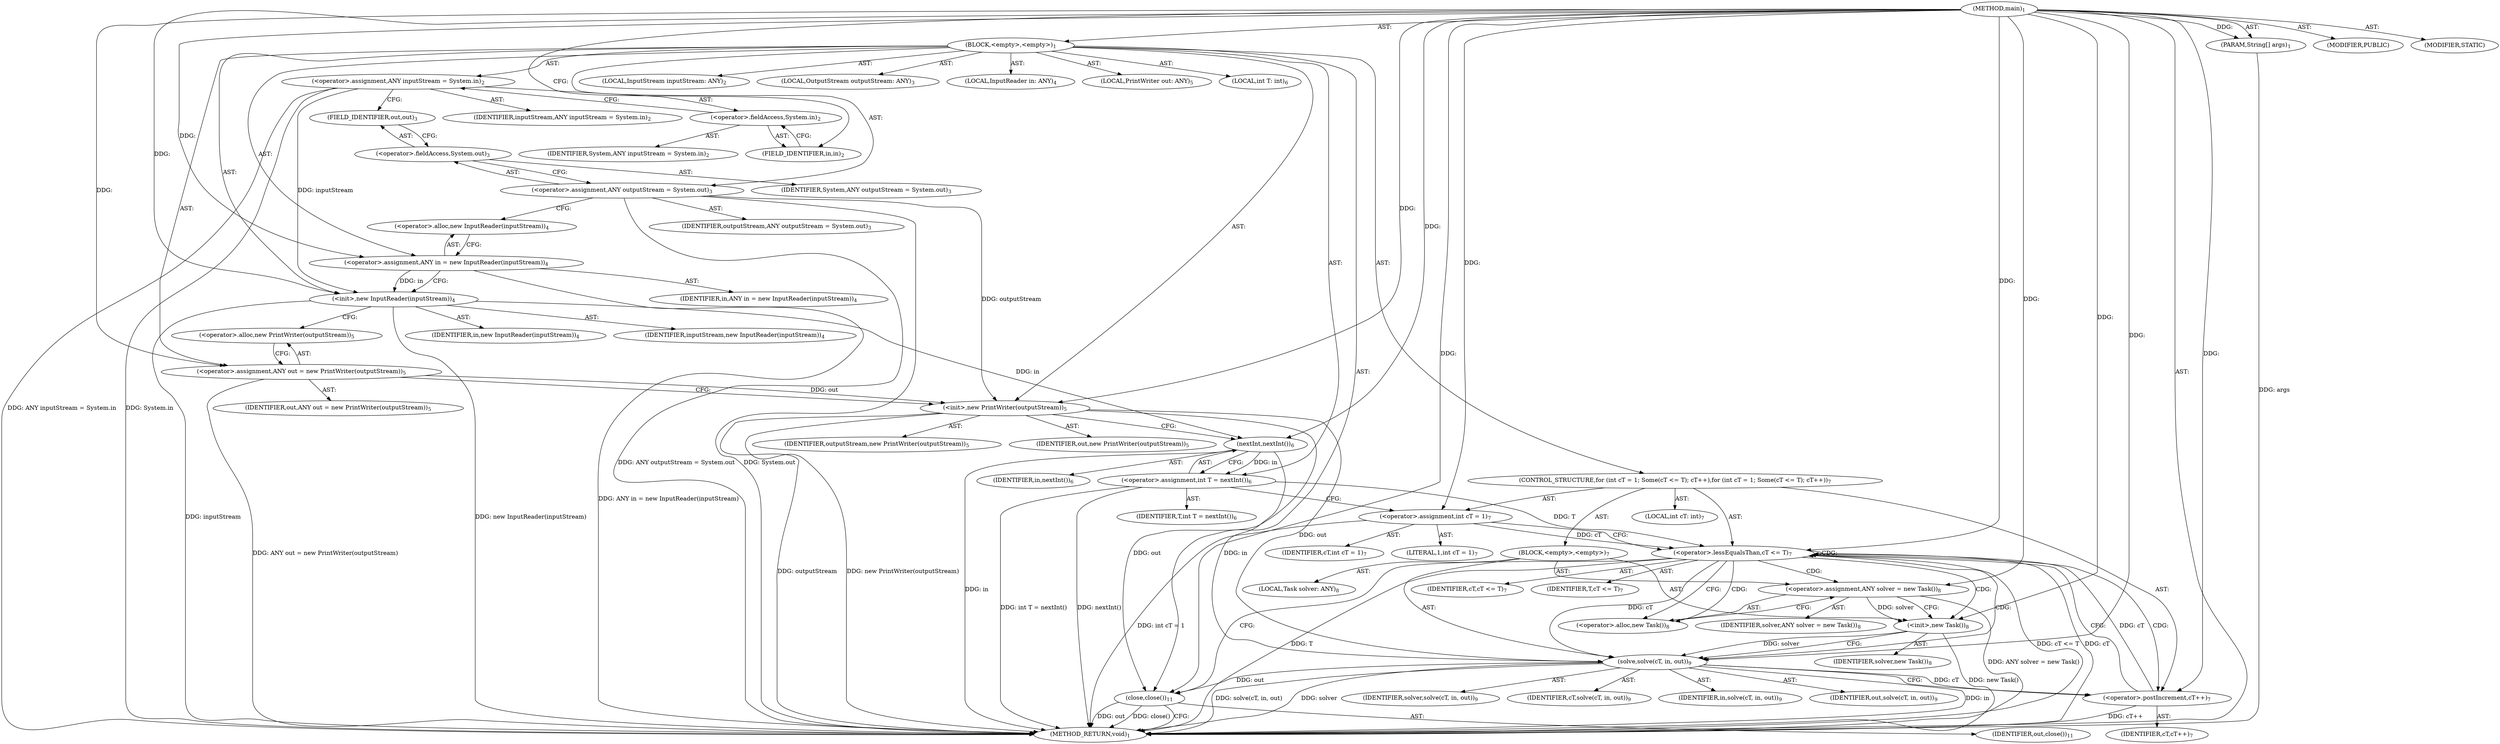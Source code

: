 digraph "main" {  
"23" [label = <(METHOD,main)<SUB>1</SUB>> ]
"24" [label = <(PARAM,String[] args)<SUB>1</SUB>> ]
"25" [label = <(BLOCK,&lt;empty&gt;,&lt;empty&gt;)<SUB>1</SUB>> ]
"26" [label = <(LOCAL,InputStream inputStream: ANY)<SUB>2</SUB>> ]
"27" [label = <(&lt;operator&gt;.assignment,ANY inputStream = System.in)<SUB>2</SUB>> ]
"28" [label = <(IDENTIFIER,inputStream,ANY inputStream = System.in)<SUB>2</SUB>> ]
"29" [label = <(&lt;operator&gt;.fieldAccess,System.in)<SUB>2</SUB>> ]
"30" [label = <(IDENTIFIER,System,ANY inputStream = System.in)<SUB>2</SUB>> ]
"31" [label = <(FIELD_IDENTIFIER,in,in)<SUB>2</SUB>> ]
"32" [label = <(LOCAL,OutputStream outputStream: ANY)<SUB>3</SUB>> ]
"33" [label = <(&lt;operator&gt;.assignment,ANY outputStream = System.out)<SUB>3</SUB>> ]
"34" [label = <(IDENTIFIER,outputStream,ANY outputStream = System.out)<SUB>3</SUB>> ]
"35" [label = <(&lt;operator&gt;.fieldAccess,System.out)<SUB>3</SUB>> ]
"36" [label = <(IDENTIFIER,System,ANY outputStream = System.out)<SUB>3</SUB>> ]
"37" [label = <(FIELD_IDENTIFIER,out,out)<SUB>3</SUB>> ]
"4" [label = <(LOCAL,InputReader in: ANY)<SUB>4</SUB>> ]
"38" [label = <(&lt;operator&gt;.assignment,ANY in = new InputReader(inputStream))<SUB>4</SUB>> ]
"39" [label = <(IDENTIFIER,in,ANY in = new InputReader(inputStream))<SUB>4</SUB>> ]
"40" [label = <(&lt;operator&gt;.alloc,new InputReader(inputStream))<SUB>4</SUB>> ]
"41" [label = <(&lt;init&gt;,new InputReader(inputStream))<SUB>4</SUB>> ]
"3" [label = <(IDENTIFIER,in,new InputReader(inputStream))<SUB>4</SUB>> ]
"42" [label = <(IDENTIFIER,inputStream,new InputReader(inputStream))<SUB>4</SUB>> ]
"6" [label = <(LOCAL,PrintWriter out: ANY)<SUB>5</SUB>> ]
"43" [label = <(&lt;operator&gt;.assignment,ANY out = new PrintWriter(outputStream))<SUB>5</SUB>> ]
"44" [label = <(IDENTIFIER,out,ANY out = new PrintWriter(outputStream))<SUB>5</SUB>> ]
"45" [label = <(&lt;operator&gt;.alloc,new PrintWriter(outputStream))<SUB>5</SUB>> ]
"46" [label = <(&lt;init&gt;,new PrintWriter(outputStream))<SUB>5</SUB>> ]
"5" [label = <(IDENTIFIER,out,new PrintWriter(outputStream))<SUB>5</SUB>> ]
"47" [label = <(IDENTIFIER,outputStream,new PrintWriter(outputStream))<SUB>5</SUB>> ]
"48" [label = <(LOCAL,int T: int)<SUB>6</SUB>> ]
"49" [label = <(&lt;operator&gt;.assignment,int T = nextInt())<SUB>6</SUB>> ]
"50" [label = <(IDENTIFIER,T,int T = nextInt())<SUB>6</SUB>> ]
"51" [label = <(nextInt,nextInt())<SUB>6</SUB>> ]
"52" [label = <(IDENTIFIER,in,nextInt())<SUB>6</SUB>> ]
"53" [label = <(CONTROL_STRUCTURE,for (int cT = 1; Some(cT &lt;= T); cT++),for (int cT = 1; Some(cT &lt;= T); cT++))<SUB>7</SUB>> ]
"54" [label = <(LOCAL,int cT: int)<SUB>7</SUB>> ]
"55" [label = <(&lt;operator&gt;.assignment,int cT = 1)<SUB>7</SUB>> ]
"56" [label = <(IDENTIFIER,cT,int cT = 1)<SUB>7</SUB>> ]
"57" [label = <(LITERAL,1,int cT = 1)<SUB>7</SUB>> ]
"58" [label = <(&lt;operator&gt;.lessEqualsThan,cT &lt;= T)<SUB>7</SUB>> ]
"59" [label = <(IDENTIFIER,cT,cT &lt;= T)<SUB>7</SUB>> ]
"60" [label = <(IDENTIFIER,T,cT &lt;= T)<SUB>7</SUB>> ]
"61" [label = <(&lt;operator&gt;.postIncrement,cT++)<SUB>7</SUB>> ]
"62" [label = <(IDENTIFIER,cT,cT++)<SUB>7</SUB>> ]
"63" [label = <(BLOCK,&lt;empty&gt;,&lt;empty&gt;)<SUB>7</SUB>> ]
"8" [label = <(LOCAL,Task solver: ANY)<SUB>8</SUB>> ]
"64" [label = <(&lt;operator&gt;.assignment,ANY solver = new Task())<SUB>8</SUB>> ]
"65" [label = <(IDENTIFIER,solver,ANY solver = new Task())<SUB>8</SUB>> ]
"66" [label = <(&lt;operator&gt;.alloc,new Task())<SUB>8</SUB>> ]
"67" [label = <(&lt;init&gt;,new Task())<SUB>8</SUB>> ]
"7" [label = <(IDENTIFIER,solver,new Task())<SUB>8</SUB>> ]
"68" [label = <(solve,solve(cT, in, out))<SUB>9</SUB>> ]
"69" [label = <(IDENTIFIER,solver,solve(cT, in, out))<SUB>9</SUB>> ]
"70" [label = <(IDENTIFIER,cT,solve(cT, in, out))<SUB>9</SUB>> ]
"71" [label = <(IDENTIFIER,in,solve(cT, in, out))<SUB>9</SUB>> ]
"72" [label = <(IDENTIFIER,out,solve(cT, in, out))<SUB>9</SUB>> ]
"73" [label = <(close,close())<SUB>11</SUB>> ]
"74" [label = <(IDENTIFIER,out,close())<SUB>11</SUB>> ]
"75" [label = <(MODIFIER,PUBLIC)> ]
"76" [label = <(MODIFIER,STATIC)> ]
"77" [label = <(METHOD_RETURN,void)<SUB>1</SUB>> ]
  "23" -> "24"  [ label = "AST: "] 
  "23" -> "25"  [ label = "AST: "] 
  "23" -> "75"  [ label = "AST: "] 
  "23" -> "76"  [ label = "AST: "] 
  "23" -> "77"  [ label = "AST: "] 
  "25" -> "26"  [ label = "AST: "] 
  "25" -> "27"  [ label = "AST: "] 
  "25" -> "32"  [ label = "AST: "] 
  "25" -> "33"  [ label = "AST: "] 
  "25" -> "4"  [ label = "AST: "] 
  "25" -> "38"  [ label = "AST: "] 
  "25" -> "41"  [ label = "AST: "] 
  "25" -> "6"  [ label = "AST: "] 
  "25" -> "43"  [ label = "AST: "] 
  "25" -> "46"  [ label = "AST: "] 
  "25" -> "48"  [ label = "AST: "] 
  "25" -> "49"  [ label = "AST: "] 
  "25" -> "53"  [ label = "AST: "] 
  "25" -> "73"  [ label = "AST: "] 
  "27" -> "28"  [ label = "AST: "] 
  "27" -> "29"  [ label = "AST: "] 
  "29" -> "30"  [ label = "AST: "] 
  "29" -> "31"  [ label = "AST: "] 
  "33" -> "34"  [ label = "AST: "] 
  "33" -> "35"  [ label = "AST: "] 
  "35" -> "36"  [ label = "AST: "] 
  "35" -> "37"  [ label = "AST: "] 
  "38" -> "39"  [ label = "AST: "] 
  "38" -> "40"  [ label = "AST: "] 
  "41" -> "3"  [ label = "AST: "] 
  "41" -> "42"  [ label = "AST: "] 
  "43" -> "44"  [ label = "AST: "] 
  "43" -> "45"  [ label = "AST: "] 
  "46" -> "5"  [ label = "AST: "] 
  "46" -> "47"  [ label = "AST: "] 
  "49" -> "50"  [ label = "AST: "] 
  "49" -> "51"  [ label = "AST: "] 
  "51" -> "52"  [ label = "AST: "] 
  "53" -> "54"  [ label = "AST: "] 
  "53" -> "55"  [ label = "AST: "] 
  "53" -> "58"  [ label = "AST: "] 
  "53" -> "61"  [ label = "AST: "] 
  "53" -> "63"  [ label = "AST: "] 
  "55" -> "56"  [ label = "AST: "] 
  "55" -> "57"  [ label = "AST: "] 
  "58" -> "59"  [ label = "AST: "] 
  "58" -> "60"  [ label = "AST: "] 
  "61" -> "62"  [ label = "AST: "] 
  "63" -> "8"  [ label = "AST: "] 
  "63" -> "64"  [ label = "AST: "] 
  "63" -> "67"  [ label = "AST: "] 
  "63" -> "68"  [ label = "AST: "] 
  "64" -> "65"  [ label = "AST: "] 
  "64" -> "66"  [ label = "AST: "] 
  "67" -> "7"  [ label = "AST: "] 
  "68" -> "69"  [ label = "AST: "] 
  "68" -> "70"  [ label = "AST: "] 
  "68" -> "71"  [ label = "AST: "] 
  "68" -> "72"  [ label = "AST: "] 
  "73" -> "74"  [ label = "AST: "] 
  "27" -> "37"  [ label = "CFG: "] 
  "33" -> "40"  [ label = "CFG: "] 
  "38" -> "41"  [ label = "CFG: "] 
  "41" -> "45"  [ label = "CFG: "] 
  "43" -> "46"  [ label = "CFG: "] 
  "46" -> "51"  [ label = "CFG: "] 
  "49" -> "55"  [ label = "CFG: "] 
  "73" -> "77"  [ label = "CFG: "] 
  "29" -> "27"  [ label = "CFG: "] 
  "35" -> "33"  [ label = "CFG: "] 
  "40" -> "38"  [ label = "CFG: "] 
  "45" -> "43"  [ label = "CFG: "] 
  "51" -> "49"  [ label = "CFG: "] 
  "55" -> "58"  [ label = "CFG: "] 
  "58" -> "66"  [ label = "CFG: "] 
  "58" -> "73"  [ label = "CFG: "] 
  "61" -> "58"  [ label = "CFG: "] 
  "31" -> "29"  [ label = "CFG: "] 
  "37" -> "35"  [ label = "CFG: "] 
  "64" -> "67"  [ label = "CFG: "] 
  "67" -> "68"  [ label = "CFG: "] 
  "68" -> "61"  [ label = "CFG: "] 
  "66" -> "64"  [ label = "CFG: "] 
  "23" -> "31"  [ label = "CFG: "] 
  "24" -> "77"  [ label = "DDG: args"] 
  "27" -> "77"  [ label = "DDG: System.in"] 
  "27" -> "77"  [ label = "DDG: ANY inputStream = System.in"] 
  "33" -> "77"  [ label = "DDG: System.out"] 
  "33" -> "77"  [ label = "DDG: ANY outputStream = System.out"] 
  "38" -> "77"  [ label = "DDG: ANY in = new InputReader(inputStream)"] 
  "41" -> "77"  [ label = "DDG: inputStream"] 
  "41" -> "77"  [ label = "DDG: new InputReader(inputStream)"] 
  "43" -> "77"  [ label = "DDG: ANY out = new PrintWriter(outputStream)"] 
  "46" -> "77"  [ label = "DDG: outputStream"] 
  "46" -> "77"  [ label = "DDG: new PrintWriter(outputStream)"] 
  "51" -> "77"  [ label = "DDG: in"] 
  "49" -> "77"  [ label = "DDG: nextInt()"] 
  "49" -> "77"  [ label = "DDG: int T = nextInt()"] 
  "55" -> "77"  [ label = "DDG: int cT = 1"] 
  "58" -> "77"  [ label = "DDG: cT"] 
  "58" -> "77"  [ label = "DDG: T"] 
  "58" -> "77"  [ label = "DDG: cT &lt;= T"] 
  "73" -> "77"  [ label = "DDG: out"] 
  "73" -> "77"  [ label = "DDG: close()"] 
  "64" -> "77"  [ label = "DDG: ANY solver = new Task()"] 
  "67" -> "77"  [ label = "DDG: new Task()"] 
  "68" -> "77"  [ label = "DDG: solver"] 
  "68" -> "77"  [ label = "DDG: in"] 
  "68" -> "77"  [ label = "DDG: solve(cT, in, out)"] 
  "61" -> "77"  [ label = "DDG: cT++"] 
  "23" -> "24"  [ label = "DDG: "] 
  "23" -> "38"  [ label = "DDG: "] 
  "23" -> "43"  [ label = "DDG: "] 
  "51" -> "49"  [ label = "DDG: in"] 
  "38" -> "41"  [ label = "DDG: in"] 
  "23" -> "41"  [ label = "DDG: "] 
  "27" -> "41"  [ label = "DDG: inputStream"] 
  "43" -> "46"  [ label = "DDG: out"] 
  "23" -> "46"  [ label = "DDG: "] 
  "33" -> "46"  [ label = "DDG: outputStream"] 
  "23" -> "55"  [ label = "DDG: "] 
  "46" -> "73"  [ label = "DDG: out"] 
  "68" -> "73"  [ label = "DDG: out"] 
  "23" -> "73"  [ label = "DDG: "] 
  "41" -> "51"  [ label = "DDG: in"] 
  "23" -> "51"  [ label = "DDG: "] 
  "55" -> "58"  [ label = "DDG: cT"] 
  "61" -> "58"  [ label = "DDG: cT"] 
  "23" -> "58"  [ label = "DDG: "] 
  "49" -> "58"  [ label = "DDG: T"] 
  "68" -> "61"  [ label = "DDG: cT"] 
  "23" -> "61"  [ label = "DDG: "] 
  "23" -> "64"  [ label = "DDG: "] 
  "64" -> "67"  [ label = "DDG: solver"] 
  "23" -> "67"  [ label = "DDG: "] 
  "67" -> "68"  [ label = "DDG: solver"] 
  "23" -> "68"  [ label = "DDG: "] 
  "58" -> "68"  [ label = "DDG: cT"] 
  "51" -> "68"  [ label = "DDG: in"] 
  "46" -> "68"  [ label = "DDG: out"] 
  "58" -> "58"  [ label = "CDG: "] 
  "58" -> "68"  [ label = "CDG: "] 
  "58" -> "61"  [ label = "CDG: "] 
  "58" -> "64"  [ label = "CDG: "] 
  "58" -> "66"  [ label = "CDG: "] 
  "58" -> "67"  [ label = "CDG: "] 
}
